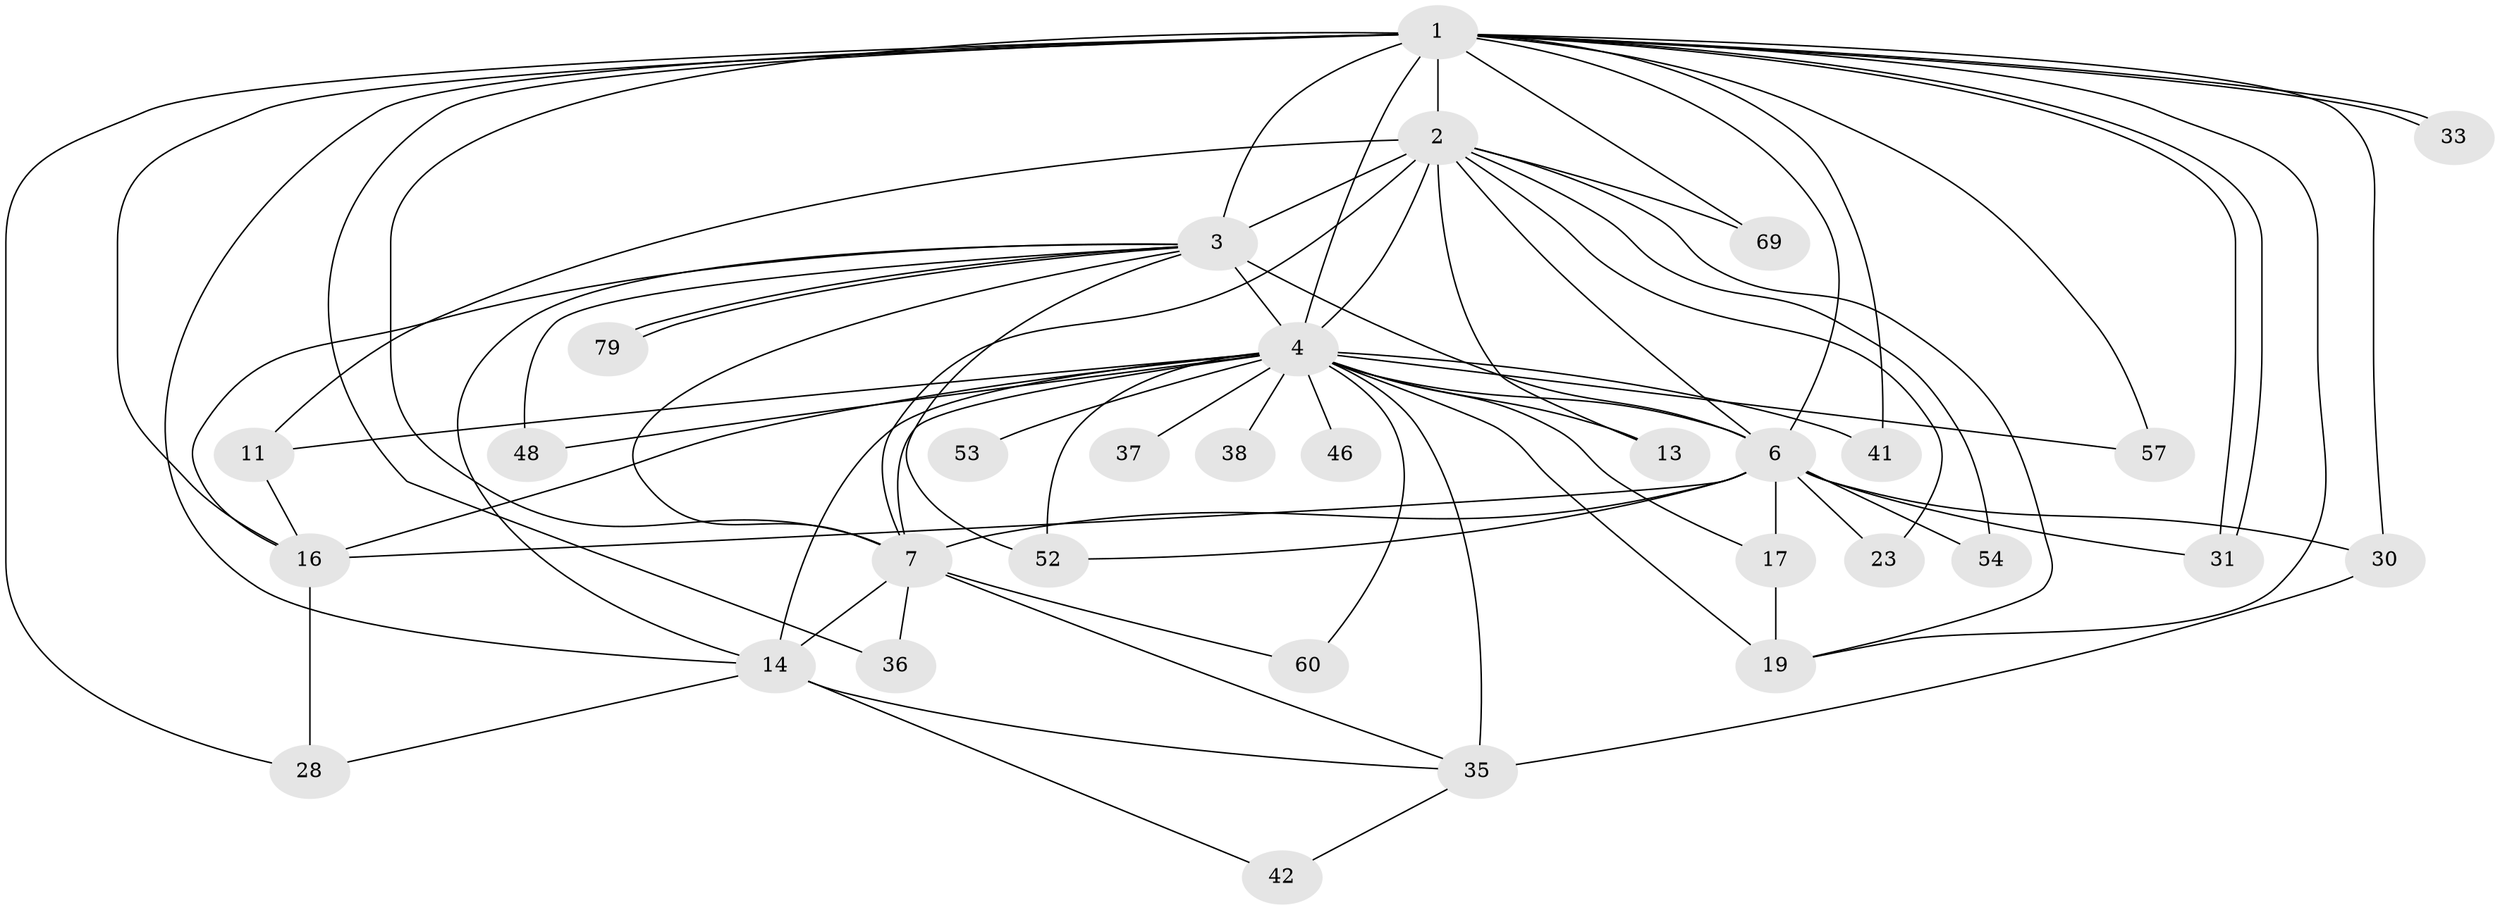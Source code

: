 // original degree distribution, {27: 0.012195121951219513, 17: 0.036585365853658534, 15: 0.012195121951219513, 21: 0.024390243902439025, 19: 0.012195121951219513, 13: 0.012195121951219513, 22: 0.012195121951219513, 5: 0.036585365853658534, 2: 0.5975609756097561, 7: 0.024390243902439025, 4: 0.06097560975609756, 3: 0.14634146341463414, 6: 0.012195121951219513}
// Generated by graph-tools (version 1.1) at 2025/17/03/04/25 18:17:50]
// undirected, 32 vertices, 75 edges
graph export_dot {
graph [start="1"]
  node [color=gray90,style=filled];
  1 [super="+12"];
  2;
  3 [super="+27"];
  4 [super="+10+24+5+72+8+39+49"];
  6 [super="+62+26+9+20+18+65"];
  7 [super="+29+32+15"];
  11 [super="+64+47+22"];
  13;
  14 [super="+50+74+81+55+25"];
  16 [super="+80+59+58"];
  17;
  19 [super="+77+34"];
  23;
  28;
  30 [super="+40"];
  31 [super="+45"];
  33;
  35 [super="+43+51"];
  36;
  37 [super="+44"];
  38;
  41 [super="+61"];
  42;
  46;
  48;
  52 [super="+70+82"];
  53;
  54;
  57;
  60;
  69;
  79;
  1 -- 2;
  1 -- 3;
  1 -- 4 [weight=7];
  1 -- 6 [weight=3];
  1 -- 7;
  1 -- 14;
  1 -- 16;
  1 -- 19;
  1 -- 28;
  1 -- 30 [weight=2];
  1 -- 31;
  1 -- 31;
  1 -- 33;
  1 -- 33;
  1 -- 36;
  1 -- 57;
  1 -- 69;
  1 -- 41;
  2 -- 3;
  2 -- 4 [weight=4];
  2 -- 6 [weight=3];
  2 -- 7 [weight=2];
  2 -- 11;
  2 -- 13;
  2 -- 23;
  2 -- 54;
  2 -- 69;
  2 -- 19;
  3 -- 4 [weight=5];
  3 -- 6 [weight=4];
  3 -- 7;
  3 -- 48;
  3 -- 79;
  3 -- 79;
  3 -- 14;
  3 -- 16;
  3 -- 52;
  4 -- 6 [weight=12];
  4 -- 7 [weight=7];
  4 -- 52 [weight=3];
  4 -- 11 [weight=3];
  4 -- 13;
  4 -- 14 [weight=3];
  4 -- 17;
  4 -- 37 [weight=2];
  4 -- 48;
  4 -- 57;
  4 -- 16 [weight=2];
  4 -- 38 [weight=2];
  4 -- 41 [weight=2];
  4 -- 60;
  4 -- 35 [weight=3];
  4 -- 46;
  4 -- 19;
  4 -- 53;
  6 -- 7 [weight=5];
  6 -- 17;
  6 -- 52;
  6 -- 23;
  6 -- 31;
  6 -- 16;
  6 -- 54;
  6 -- 30;
  7 -- 14;
  7 -- 35;
  7 -- 36;
  7 -- 60;
  11 -- 16;
  14 -- 35;
  14 -- 42;
  14 -- 28;
  16 -- 28;
  17 -- 19 [weight=2];
  30 -- 35;
  35 -- 42;
}

